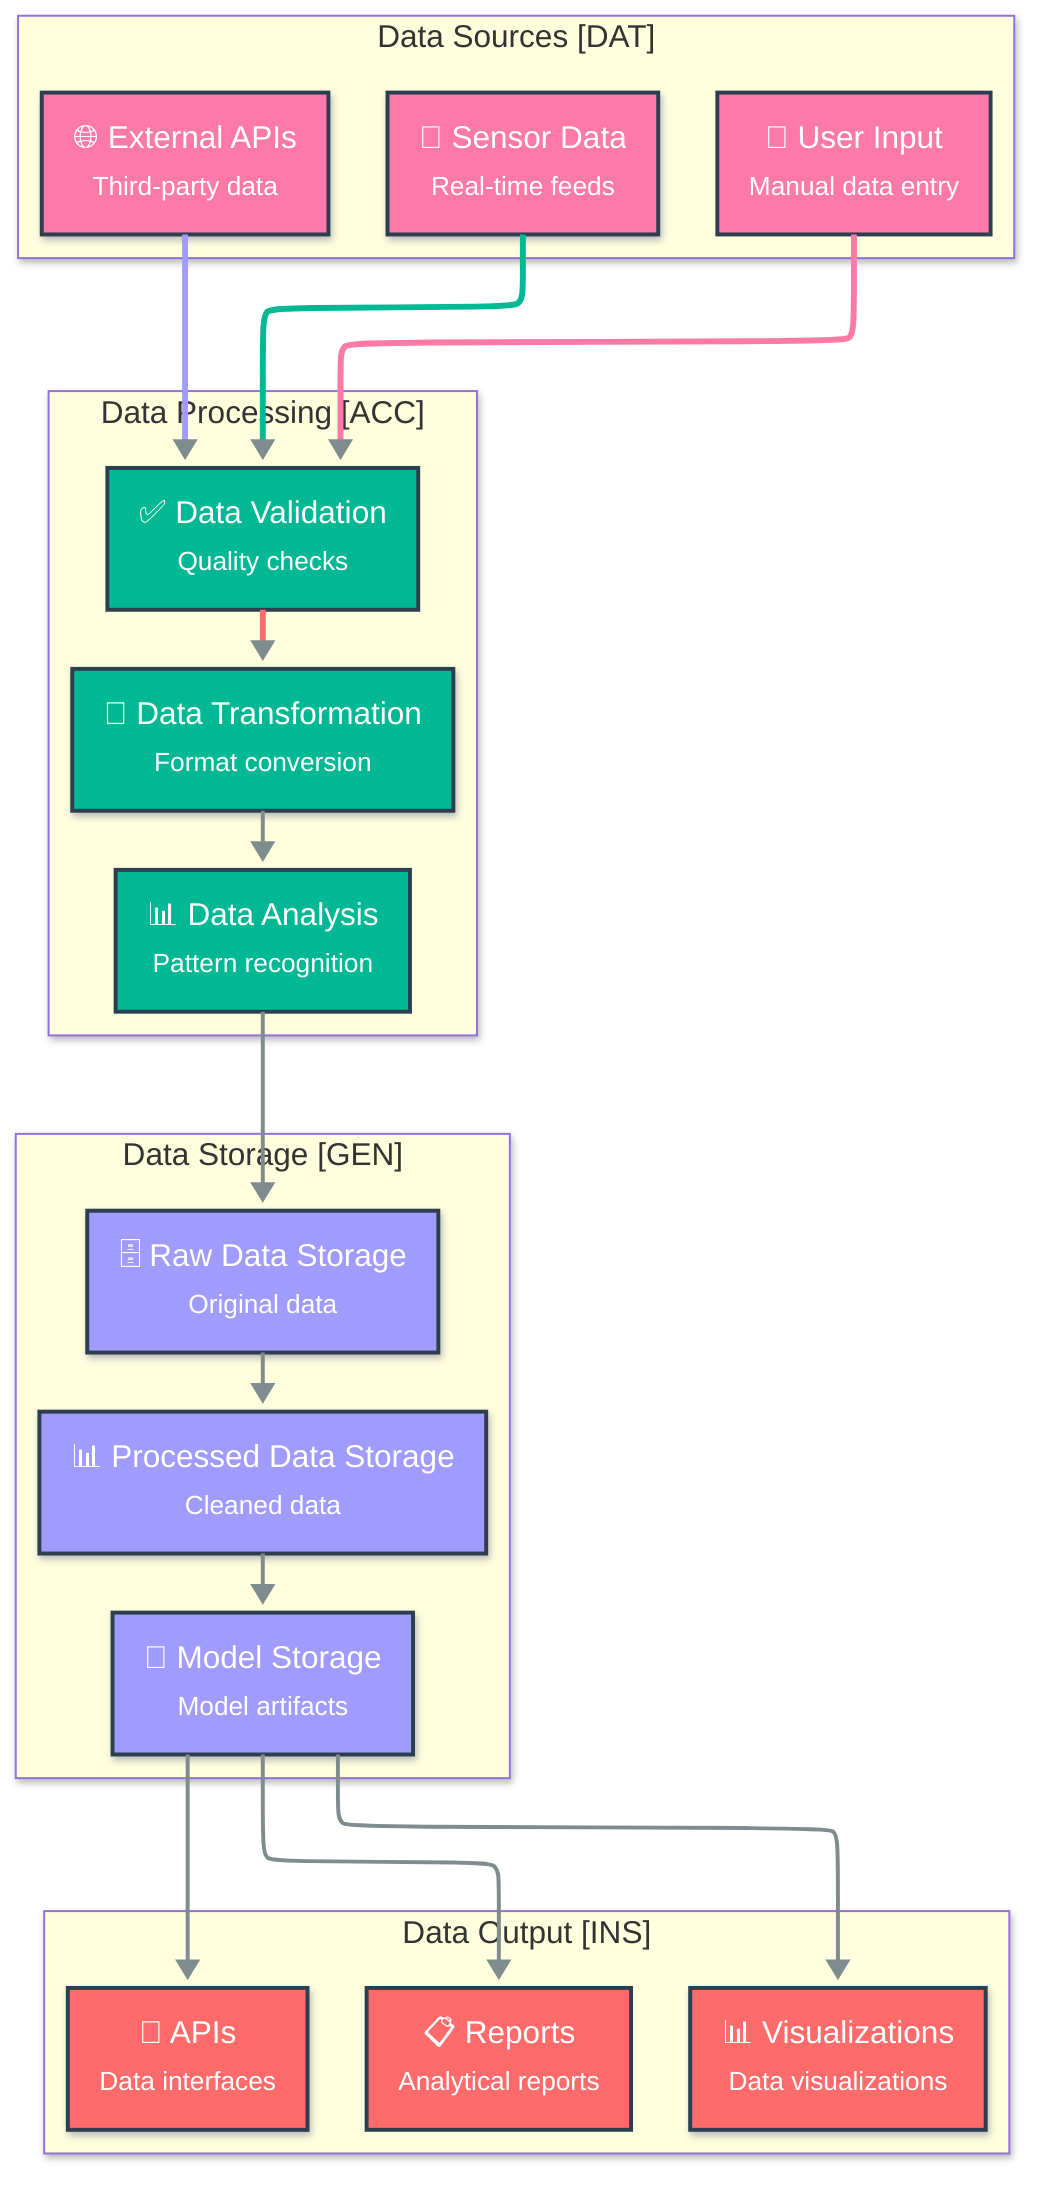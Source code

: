 ---
config:
  look: neo
  theme: cerebrum
  layout: elk
---

flowchart TD
    %% Style definitions
    classDef data fill:#FD79A8,stroke:#2C3E50,stroke-width:2px,color:#FFFFFF,font-weight:500
    classDef process fill:#00B894,stroke:#2C3E50,stroke-width:2px,color:#FFFFFF,font-weight:500
    classDef storage fill:#A29BFE,stroke:#2C3E50,stroke-width:2px,color:#FFFFFF,font-weight:500
    classDef output fill:#FF6B6B,stroke:#2C3E50,stroke-width:2px,color:#FFFFFF,font-weight:500
    
    %% Data sources [DAT]
    subgraph "Data Sources [DAT]"
        direction LR
        UserInput["👤 User Input<br/><small>Manual data entry</small>"]:::data
        SensorData["📡 Sensor Data<br/><small>Real-time feeds</small>"]:::data
        ExternalAPI["🌐 External APIs<br/><small>Third-party data</small>"]:::data
    end
    
    %% Data processing [ACC]
    subgraph "Data Processing [ACC]"
        direction TB
        Validation["✅ Data Validation<br/><small>Quality checks</small>"]:::process
        Transformation["🔄 Data Transformation<br/><small>Format conversion</small>"]:::process
        Analysis["📊 Data Analysis<br/><small>Pattern recognition</small>"]:::process
    end
    
    %% Data storage [GEN]
    subgraph "Data Storage [GEN]"
        direction LR
        RawStorage["🗄️ Raw Data Storage<br/><small>Original data</small>"]:::storage
        ProcessedStorage["📊 Processed Data Storage<br/><small>Cleaned data</small>"]:::storage
        ModelStorage["🧠 Model Storage<br/><small>Model artifacts</small>"]:::storage
    end
    
    %% Data output [INS]
    subgraph "Data Output [INS]"
        direction LR
        Reports["📋 Reports<br/><small>Analytical reports</small>"]:::output
        Visualizations["📊 Visualizations<br/><small>Data visualizations</small>"]:::output
        APIs["🔌 APIs<br/><small>Data interfaces</small>"]:::output
    end
    
    %% Data flow connections
    UserInput --> Validation
    SensorData --> Validation
    ExternalAPI --> Validation
    
    Validation --> Transformation
    Transformation --> Analysis
    
    Analysis --> RawStorage
    RawStorage --> ProcessedStorage
    ProcessedStorage --> ModelStorage
    
    ModelStorage --> Reports
    ModelStorage --> Visualizations
    ModelStorage --> APIs
    
    %% Interactive elements
    click UserInput "docs/data-sources/user-input.md" "View user input documentation"
    click Validation "src/data/validation.py" "View validation logic"
    click Analysis "src/processing/analysis.py" "View analysis logic"
    click Reports "docs/reports/" "View report templates"
    
    %% Enhanced styling
    linkStyle default stroke:#7F8C8D,stroke-width:2px
    linkStyle 0 stroke:#FD79A8,stroke-width:3px
    linkStyle 1 stroke:#00B894,stroke-width:3px
    linkStyle 2 stroke:#A29BFE,stroke-width:3px
    linkStyle 3 stroke:#FF6B6B,stroke-width:3px
